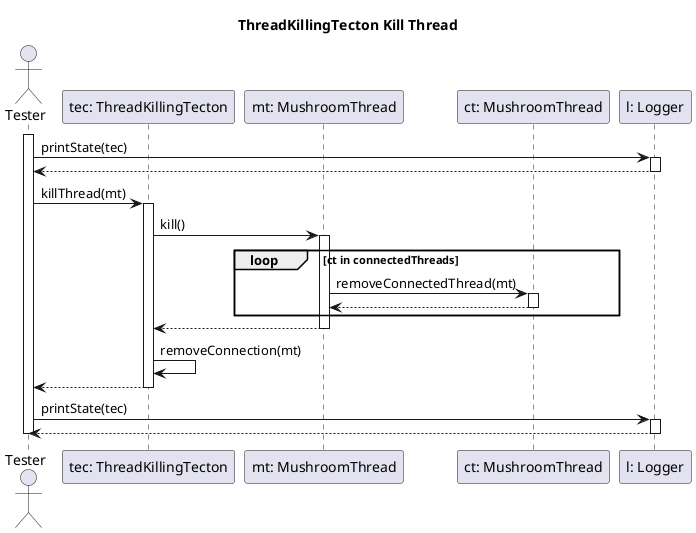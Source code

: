 @startuml threadKillingTectonKillThreadTest

title ThreadKillingTecton Kill Thread

actor "Tester" as tst
participant "tec: ThreadKillingTecton" as tec
participant "mt: MushroomThread" as mt
participant "ct: MushroomThread" as ct
participant "l: Logger" as l

activate tst

tst -> l: printState(tec)
activate l
tst <-- l
deactivate l

tst -> tec: killThread(mt)
activate tec

tec -> mt: kill()
activate mt

loop ct in connectedThreads
    mt -> ct: removeConnectedThread(mt)
    activate ct

    mt <-- ct
    deactivate ct
end

tec <-- mt
deactivate mt

tec -> tec: removeConnection(mt)

tst <-- tec
deactivate tec

tst -> l: printState(tec)
activate l
tst <-- l
deactivate l

deactivate tst

@enduml